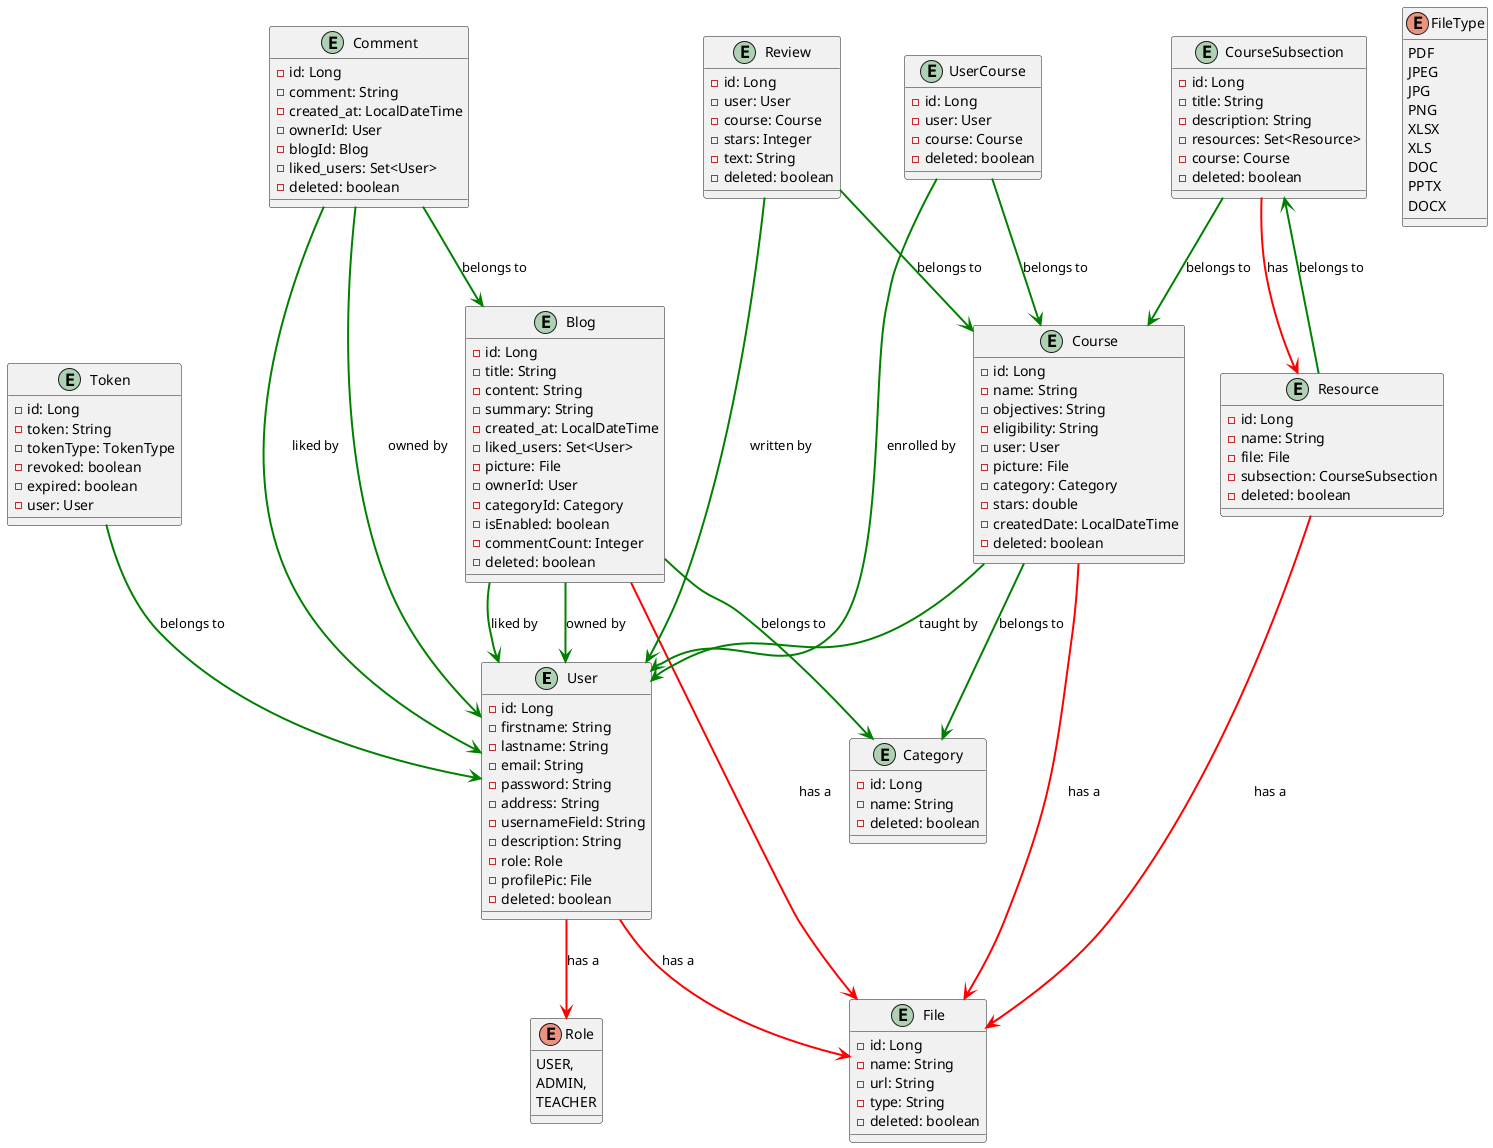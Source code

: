 @startuml
'https://plantuml.com/sequence-diagram

    entity User {
        - id: Long
        - firstname: String
        - lastname: String
        - email: String
        - password: String
        - address: String
        - usernameField: String
        - description: String
        - role: Role
        - profilePic: File
        - deleted: boolean
   }
    enum Role {
        USER,
        ADMIN,
        TEACHER
    }
     enum FileType {
         PDF
         JPEG
         JPG
         PNG
         XLSX
         XLS
         DOC
         PPTX
         DOCX
     }
     entity File {
         - id: Long
         - name: String
         - url: String
         - type: String
         - deleted: boolean
     }
    entity Blog {
        - id: Long
        - title: String
        - content: String
        - summary: String
        - created_at: LocalDateTime
        - liked_users: Set<User>
        - picture: File
        - ownerId: User
        - categoryId: Category
        - isEnabled: boolean
        - commentCount: Integer
        - deleted: boolean
    }
    entity Category {
        - id: Long
        - name: String
        - deleted: boolean
    }
    entity Course {
        - id: Long
        - name: String
        - objectives: String
        - eligibility: String
        - user: User
        - picture: File
        - category: Category
        - stars: double
        - createdDate: LocalDateTime
        - deleted: boolean
    }
    entity CourseSubsection {
        - id: Long
        - title: String
        - description: String
        - resources: Set<Resource>
        - course: Course
        - deleted: boolean
    }
    entity Resource {
        - id: Long
        - name: String
        - file: File
        - subsection: CourseSubsection
        - deleted: boolean
    }
    entity Comment {
        - id: Long
        - comment: String
        - created_at: LocalDateTime
        - ownerId: User
        - blogId: Blog
        - liked_users: Set<User>
        - deleted: boolean
    }
    entity Review {
        - id: Long
        - user: User
        - course: Course
        - stars: Integer
        - text: String
        - deleted: boolean
    }
    entity Token {
        - id: Long
        - token: String
        - tokenType: TokenType
        - revoked: boolean
        - expired: boolean
        - user: User
    }
    entity UserCourse {
         - id: Long
         - user: User
         - course: Course
         - deleted: boolean
    }
    User -[#red,thickness=2]-> Role : has a
    User -[#red,thickness=2]-> File : has a
    Blog -[#green,thickness=2]-> User : liked by
    Blog -[#red,thickness=2]-> File : has a
    Blog -[#green,thickness=2]-> User : owned by
    Blog -[#green,thickness=2]-> Category : belongs to
    Course -[#green,thickness=2]-> User : taught by
    Course -[#red,thickness=2]-> File : has a
    Course -[#green,thickness=2]-> Category : belongs to
    CourseSubsection -[#red,thickness=2]-> Resource : has
    CourseSubsection -[#green,thickness=2]-> Course : belongs to
    Resource -[#red,thickness=2]-> File : has a
    Resource -[#green,thickness=2]-> CourseSubsection : belongs to
    Comment -[#green,thickness=2]-> User : owned by
    Comment -[#green,thickness=2]-> Blog : belongs to
    Comment-[#green,thickness=2]-> User : liked by
    Review -[#green,thickness=2]-> User : written by
    Review -[#green,thickness=2]-> Course : belongs to
    Token -[#green,thickness=2]-> User : belongs to
    UserCourse -[#green,thickness=2]-> User : enrolled by
    UserCourse -[#green,thickness=2]-> Course : belongs to
}

@enduml